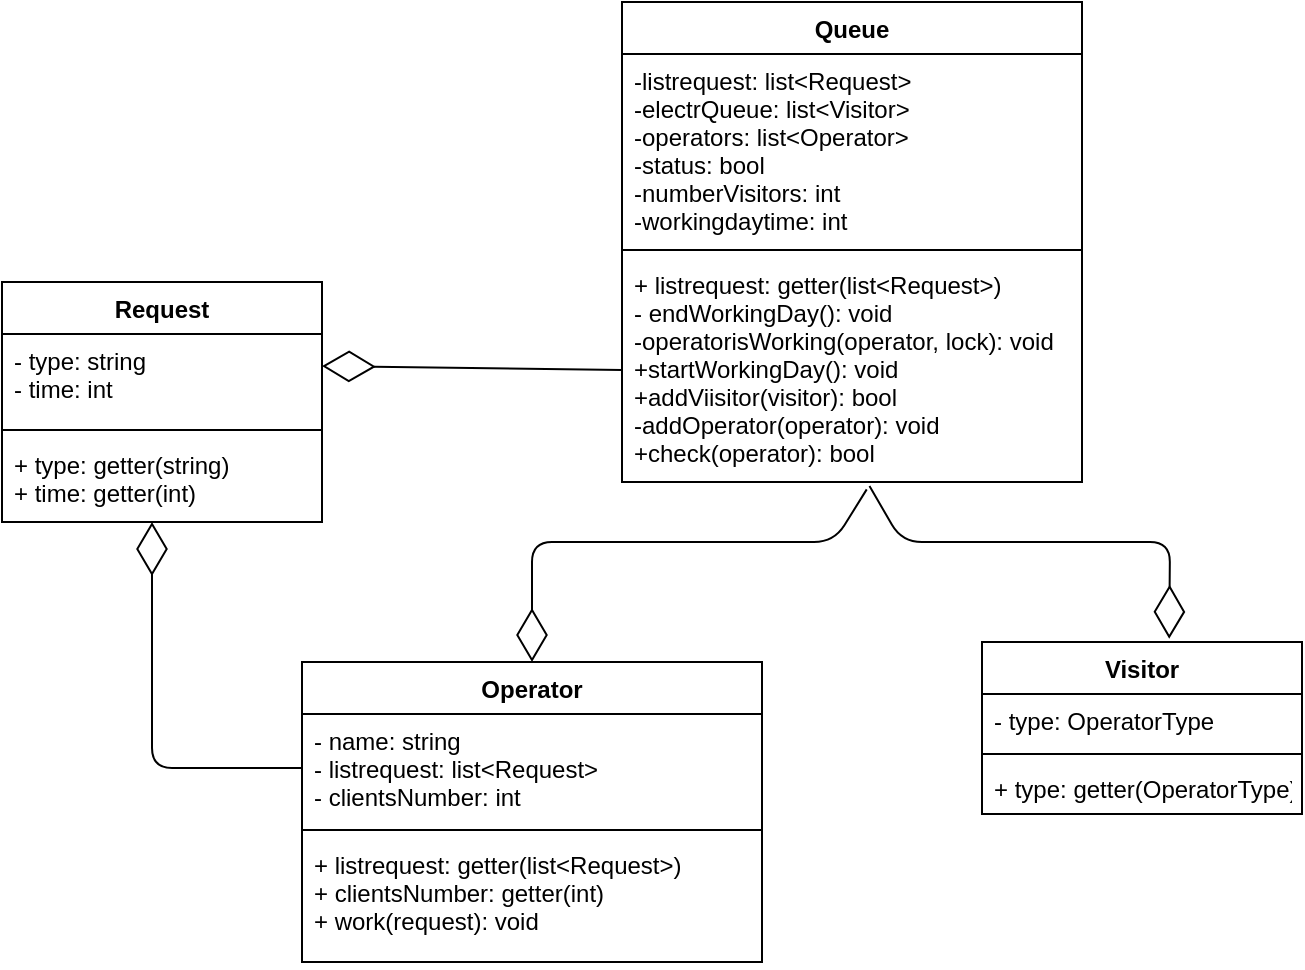 <mxfile version="14.1.1" type="device"><diagram id="yVn_JwwpmgjKM2pBcSWP" name="Page-1"><mxGraphModel dx="942" dy="643" grid="1" gridSize="10" guides="1" tooltips="1" connect="1" arrows="1" fold="1" page="1" pageScale="1" pageWidth="827" pageHeight="1169" math="0" shadow="0"><root><mxCell id="0"/><mxCell id="1" parent="0"/><mxCell id="fT2rHDb6dAx4I4vMvbM8-1" value="Queue" style="swimlane;fontStyle=1;align=center;verticalAlign=top;childLayout=stackLayout;horizontal=1;startSize=26;horizontalStack=0;resizeParent=1;resizeParentMax=0;resizeLast=0;collapsible=1;marginBottom=0;" parent="1" vertex="1"><mxGeometry x="360" y="50" width="230" height="240" as="geometry"/></mxCell><mxCell id="fT2rHDb6dAx4I4vMvbM8-2" value="-listrequest: list&lt;Request&gt;&#10;-electrQueue: list&lt;Visitor&gt;&#10;-operators: list&lt;Operator&gt;&#10;-status: bool&#10;-numberVisitors: int&#10;-workingdaytime: int" style="text;strokeColor=none;fillColor=none;align=left;verticalAlign=top;spacingLeft=4;spacingRight=4;overflow=hidden;rotatable=0;points=[[0,0.5],[1,0.5]];portConstraint=eastwest;" parent="fT2rHDb6dAx4I4vMvbM8-1" vertex="1"><mxGeometry y="26" width="230" height="94" as="geometry"/></mxCell><mxCell id="fT2rHDb6dAx4I4vMvbM8-3" value="" style="line;strokeWidth=1;fillColor=none;align=left;verticalAlign=middle;spacingTop=-1;spacingLeft=3;spacingRight=3;rotatable=0;labelPosition=right;points=[];portConstraint=eastwest;" parent="fT2rHDb6dAx4I4vMvbM8-1" vertex="1"><mxGeometry y="120" width="230" height="8" as="geometry"/></mxCell><mxCell id="fT2rHDb6dAx4I4vMvbM8-4" value="+ listrequest: getter(list&lt;Request&gt;)&#10;- endWorkingDay(): void&#10;-operatorisWorking(operator, lock): void&#10;+startWorkingDay(): void&#10;+addViisitor(visitor): bool&#10;-addOperator(operator): void&#10;+check(operator): bool" style="text;strokeColor=none;fillColor=none;align=left;verticalAlign=top;spacingLeft=4;spacingRight=4;overflow=hidden;rotatable=0;points=[[0,0.5],[1,0.5]];portConstraint=eastwest;" parent="fT2rHDb6dAx4I4vMvbM8-1" vertex="1"><mxGeometry y="128" width="230" height="112" as="geometry"/></mxCell><mxCell id="fT2rHDb6dAx4I4vMvbM8-5" value="Operator" style="swimlane;fontStyle=1;align=center;verticalAlign=top;childLayout=stackLayout;horizontal=1;startSize=26;horizontalStack=0;resizeParent=1;resizeParentMax=0;resizeLast=0;collapsible=1;marginBottom=0;" parent="1" vertex="1"><mxGeometry x="200" y="380" width="230" height="150" as="geometry"/></mxCell><mxCell id="fT2rHDb6dAx4I4vMvbM8-6" value="- name: string&#10;- listrequest: list&lt;Request&gt;&#10;- clientsNumber: int" style="text;strokeColor=none;fillColor=none;align=left;verticalAlign=top;spacingLeft=4;spacingRight=4;overflow=hidden;rotatable=0;points=[[0,0.5],[1,0.5]];portConstraint=eastwest;" parent="fT2rHDb6dAx4I4vMvbM8-5" vertex="1"><mxGeometry y="26" width="230" height="54" as="geometry"/></mxCell><mxCell id="fT2rHDb6dAx4I4vMvbM8-7" value="" style="line;strokeWidth=1;fillColor=none;align=left;verticalAlign=middle;spacingTop=-1;spacingLeft=3;spacingRight=3;rotatable=0;labelPosition=right;points=[];portConstraint=eastwest;" parent="fT2rHDb6dAx4I4vMvbM8-5" vertex="1"><mxGeometry y="80" width="230" height="8" as="geometry"/></mxCell><mxCell id="fT2rHDb6dAx4I4vMvbM8-8" value="+ listrequest: getter(list&lt;Request&gt;)&#10;+ clientsNumber: getter(int)&#10;+ work(request): void" style="text;strokeColor=none;fillColor=none;align=left;verticalAlign=top;spacingLeft=4;spacingRight=4;overflow=hidden;rotatable=0;points=[[0,0.5],[1,0.5]];portConstraint=eastwest;" parent="fT2rHDb6dAx4I4vMvbM8-5" vertex="1"><mxGeometry y="88" width="230" height="62" as="geometry"/></mxCell><mxCell id="fT2rHDb6dAx4I4vMvbM8-9" value="Visitor" style="swimlane;fontStyle=1;align=center;verticalAlign=top;childLayout=stackLayout;horizontal=1;startSize=26;horizontalStack=0;resizeParent=1;resizeParentMax=0;resizeLast=0;collapsible=1;marginBottom=0;" parent="1" vertex="1"><mxGeometry x="540" y="370" width="160" height="86" as="geometry"/></mxCell><mxCell id="fT2rHDb6dAx4I4vMvbM8-10" value="- type: OperatorType" style="text;strokeColor=none;fillColor=none;align=left;verticalAlign=top;spacingLeft=4;spacingRight=4;overflow=hidden;rotatable=0;points=[[0,0.5],[1,0.5]];portConstraint=eastwest;" parent="fT2rHDb6dAx4I4vMvbM8-9" vertex="1"><mxGeometry y="26" width="160" height="26" as="geometry"/></mxCell><mxCell id="fT2rHDb6dAx4I4vMvbM8-11" value="" style="line;strokeWidth=1;fillColor=none;align=left;verticalAlign=middle;spacingTop=-1;spacingLeft=3;spacingRight=3;rotatable=0;labelPosition=right;points=[];portConstraint=eastwest;" parent="fT2rHDb6dAx4I4vMvbM8-9" vertex="1"><mxGeometry y="52" width="160" height="8" as="geometry"/></mxCell><mxCell id="fT2rHDb6dAx4I4vMvbM8-12" value="+ type: getter(OperatorType)" style="text;strokeColor=none;fillColor=none;align=left;verticalAlign=top;spacingLeft=4;spacingRight=4;overflow=hidden;rotatable=0;points=[[0,0.5],[1,0.5]];portConstraint=eastwest;" parent="fT2rHDb6dAx4I4vMvbM8-9" vertex="1"><mxGeometry y="60" width="160" height="26" as="geometry"/></mxCell><mxCell id="fT2rHDb6dAx4I4vMvbM8-19" value="" style="endArrow=diamondThin;endFill=0;endSize=24;html=1;exitX=0.538;exitY=1.018;exitDx=0;exitDy=0;exitPerimeter=0;entryX=0.585;entryY=-0.019;entryDx=0;entryDy=0;entryPerimeter=0;" parent="1" source="fT2rHDb6dAx4I4vMvbM8-4" target="fT2rHDb6dAx4I4vMvbM8-9" edge="1"><mxGeometry width="160" relative="1" as="geometry"><mxPoint x="550" y="280" as="sourcePoint"/><mxPoint x="710" y="280" as="targetPoint"/><Array as="points"><mxPoint x="500" y="320"/><mxPoint x="634" y="320"/></Array></mxGeometry></mxCell><mxCell id="fT2rHDb6dAx4I4vMvbM8-20" value="" style="endArrow=diamondThin;endFill=0;endSize=24;html=1;exitX=0.532;exitY=1.033;exitDx=0;exitDy=0;exitPerimeter=0;entryX=0.5;entryY=0;entryDx=0;entryDy=0;" parent="1" source="fT2rHDb6dAx4I4vMvbM8-4" target="fT2rHDb6dAx4I4vMvbM8-5" edge="1"><mxGeometry width="160" relative="1" as="geometry"><mxPoint x="690" y="260" as="sourcePoint"/><mxPoint x="850" y="260" as="targetPoint"/><Array as="points"><mxPoint x="466" y="320"/><mxPoint x="315" y="320"/></Array></mxGeometry></mxCell><mxCell id="5ioG7kKorH0IFBkGr6WD-1" value="Request" style="swimlane;fontStyle=1;align=center;verticalAlign=top;childLayout=stackLayout;horizontal=1;startSize=26;horizontalStack=0;resizeParent=1;resizeParentMax=0;resizeLast=0;collapsible=1;marginBottom=0;" parent="1" vertex="1"><mxGeometry x="50" y="190" width="160" height="120" as="geometry"/></mxCell><mxCell id="5ioG7kKorH0IFBkGr6WD-2" value="- type: string&#10;- time: int" style="text;strokeColor=none;fillColor=none;align=left;verticalAlign=top;spacingLeft=4;spacingRight=4;overflow=hidden;rotatable=0;points=[[0,0.5],[1,0.5]];portConstraint=eastwest;" parent="5ioG7kKorH0IFBkGr6WD-1" vertex="1"><mxGeometry y="26" width="160" height="44" as="geometry"/></mxCell><mxCell id="5ioG7kKorH0IFBkGr6WD-3" value="" style="line;strokeWidth=1;fillColor=none;align=left;verticalAlign=middle;spacingTop=-1;spacingLeft=3;spacingRight=3;rotatable=0;labelPosition=right;points=[];portConstraint=eastwest;" parent="5ioG7kKorH0IFBkGr6WD-1" vertex="1"><mxGeometry y="70" width="160" height="8" as="geometry"/></mxCell><mxCell id="5ioG7kKorH0IFBkGr6WD-4" value="+ type: getter(string)&#10;+ time: getter(int)" style="text;strokeColor=none;fillColor=none;align=left;verticalAlign=top;spacingLeft=4;spacingRight=4;overflow=hidden;rotatable=0;points=[[0,0.5],[1,0.5]];portConstraint=eastwest;" parent="5ioG7kKorH0IFBkGr6WD-1" vertex="1"><mxGeometry y="78" width="160" height="42" as="geometry"/></mxCell><mxCell id="5ioG7kKorH0IFBkGr6WD-5" value="" style="endArrow=diamondThin;endFill=0;endSize=24;html=1;exitX=0;exitY=0.5;exitDx=0;exitDy=0;" parent="1" source="fT2rHDb6dAx4I4vMvbM8-4" edge="1"><mxGeometry width="160" relative="1" as="geometry"><mxPoint x="330" y="330" as="sourcePoint"/><mxPoint x="210" y="232" as="targetPoint"/></mxGeometry></mxCell><mxCell id="5ioG7kKorH0IFBkGr6WD-6" value="" style="endArrow=diamondThin;endFill=0;endSize=24;html=1;exitX=0;exitY=0.5;exitDx=0;exitDy=0;" parent="1" source="fT2rHDb6dAx4I4vMvbM8-6" edge="1"><mxGeometry width="160" relative="1" as="geometry"><mxPoint x="330" y="330" as="sourcePoint"/><mxPoint x="125" y="310" as="targetPoint"/><Array as="points"><mxPoint x="125" y="433"/></Array></mxGeometry></mxCell></root></mxGraphModel></diagram></mxfile>
